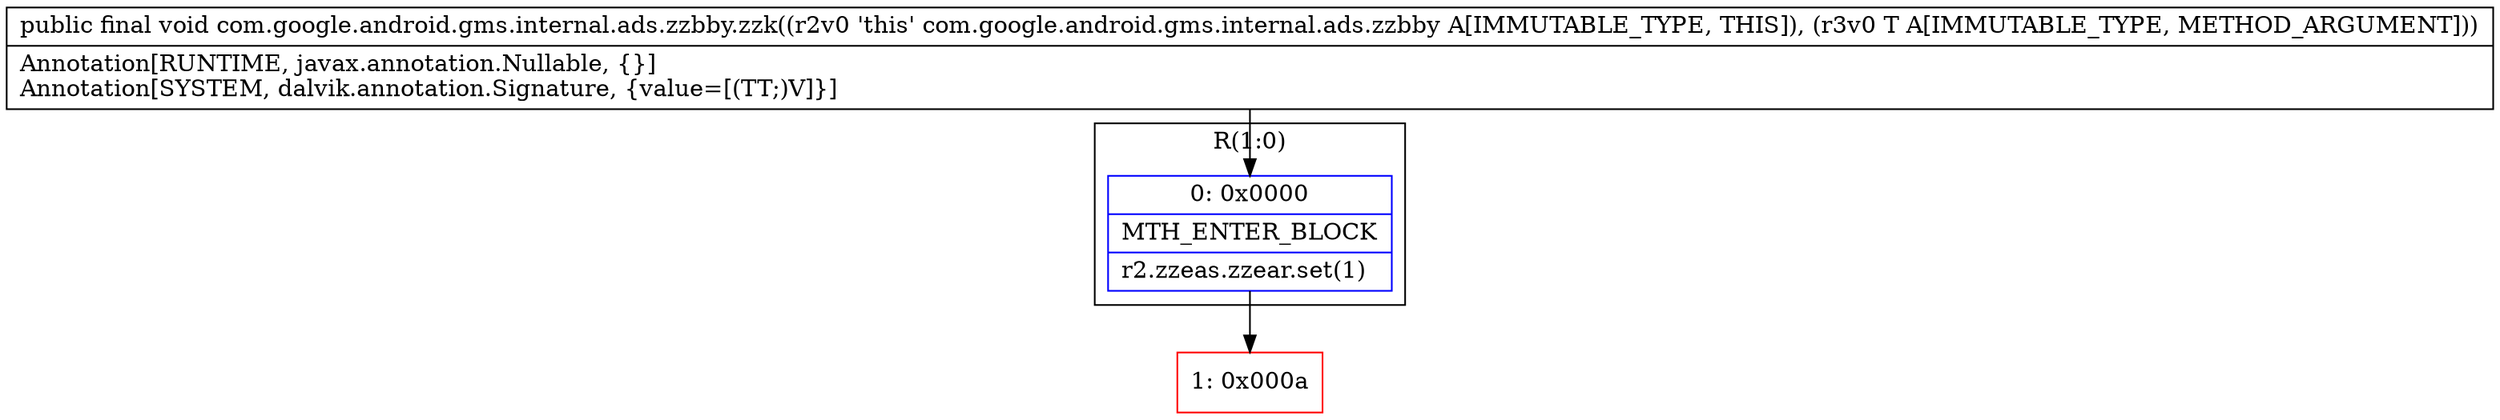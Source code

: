 digraph "CFG forcom.google.android.gms.internal.ads.zzbby.zzk(Ljava\/lang\/Object;)V" {
subgraph cluster_Region_2099421924 {
label = "R(1:0)";
node [shape=record,color=blue];
Node_0 [shape=record,label="{0\:\ 0x0000|MTH_ENTER_BLOCK\l|r2.zzeas.zzear.set(1)\l}"];
}
Node_1 [shape=record,color=red,label="{1\:\ 0x000a}"];
MethodNode[shape=record,label="{public final void com.google.android.gms.internal.ads.zzbby.zzk((r2v0 'this' com.google.android.gms.internal.ads.zzbby A[IMMUTABLE_TYPE, THIS]), (r3v0 T A[IMMUTABLE_TYPE, METHOD_ARGUMENT]))  | Annotation[RUNTIME, javax.annotation.Nullable, \{\}]\lAnnotation[SYSTEM, dalvik.annotation.Signature, \{value=[(TT;)V]\}]\l}"];
MethodNode -> Node_0;
Node_0 -> Node_1;
}

